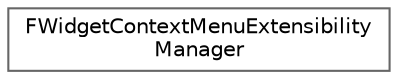 digraph "Graphical Class Hierarchy"
{
 // INTERACTIVE_SVG=YES
 // LATEX_PDF_SIZE
  bgcolor="transparent";
  edge [fontname=Helvetica,fontsize=10,labelfontname=Helvetica,labelfontsize=10];
  node [fontname=Helvetica,fontsize=10,shape=box,height=0.2,width=0.4];
  rankdir="LR";
  Node0 [id="Node000000",label="FWidgetContextMenuExtensibility\lManager",height=0.2,width=0.4,color="grey40", fillcolor="white", style="filled",URL="$d7/d7e/classFWidgetContextMenuExtensibilityManager.html",tooltip="Widget Context Menu extensibility manager holds a list of registered widget context menu extensions."];
}

